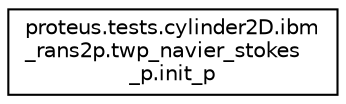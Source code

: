 digraph "Graphical Class Hierarchy"
{
 // LATEX_PDF_SIZE
  edge [fontname="Helvetica",fontsize="10",labelfontname="Helvetica",labelfontsize="10"];
  node [fontname="Helvetica",fontsize="10",shape=record];
  rankdir="LR";
  Node0 [label="proteus.tests.cylinder2D.ibm\l_rans2p.twp_navier_stokes\l_p.init_p",height=0.2,width=0.4,color="black", fillcolor="white", style="filled",URL="$de/dd7/classproteus_1_1tests_1_1cylinder2D_1_1ibm__rans2p_1_1twp__navier__stokes__p_1_1init__p.html",tooltip=" "];
}
